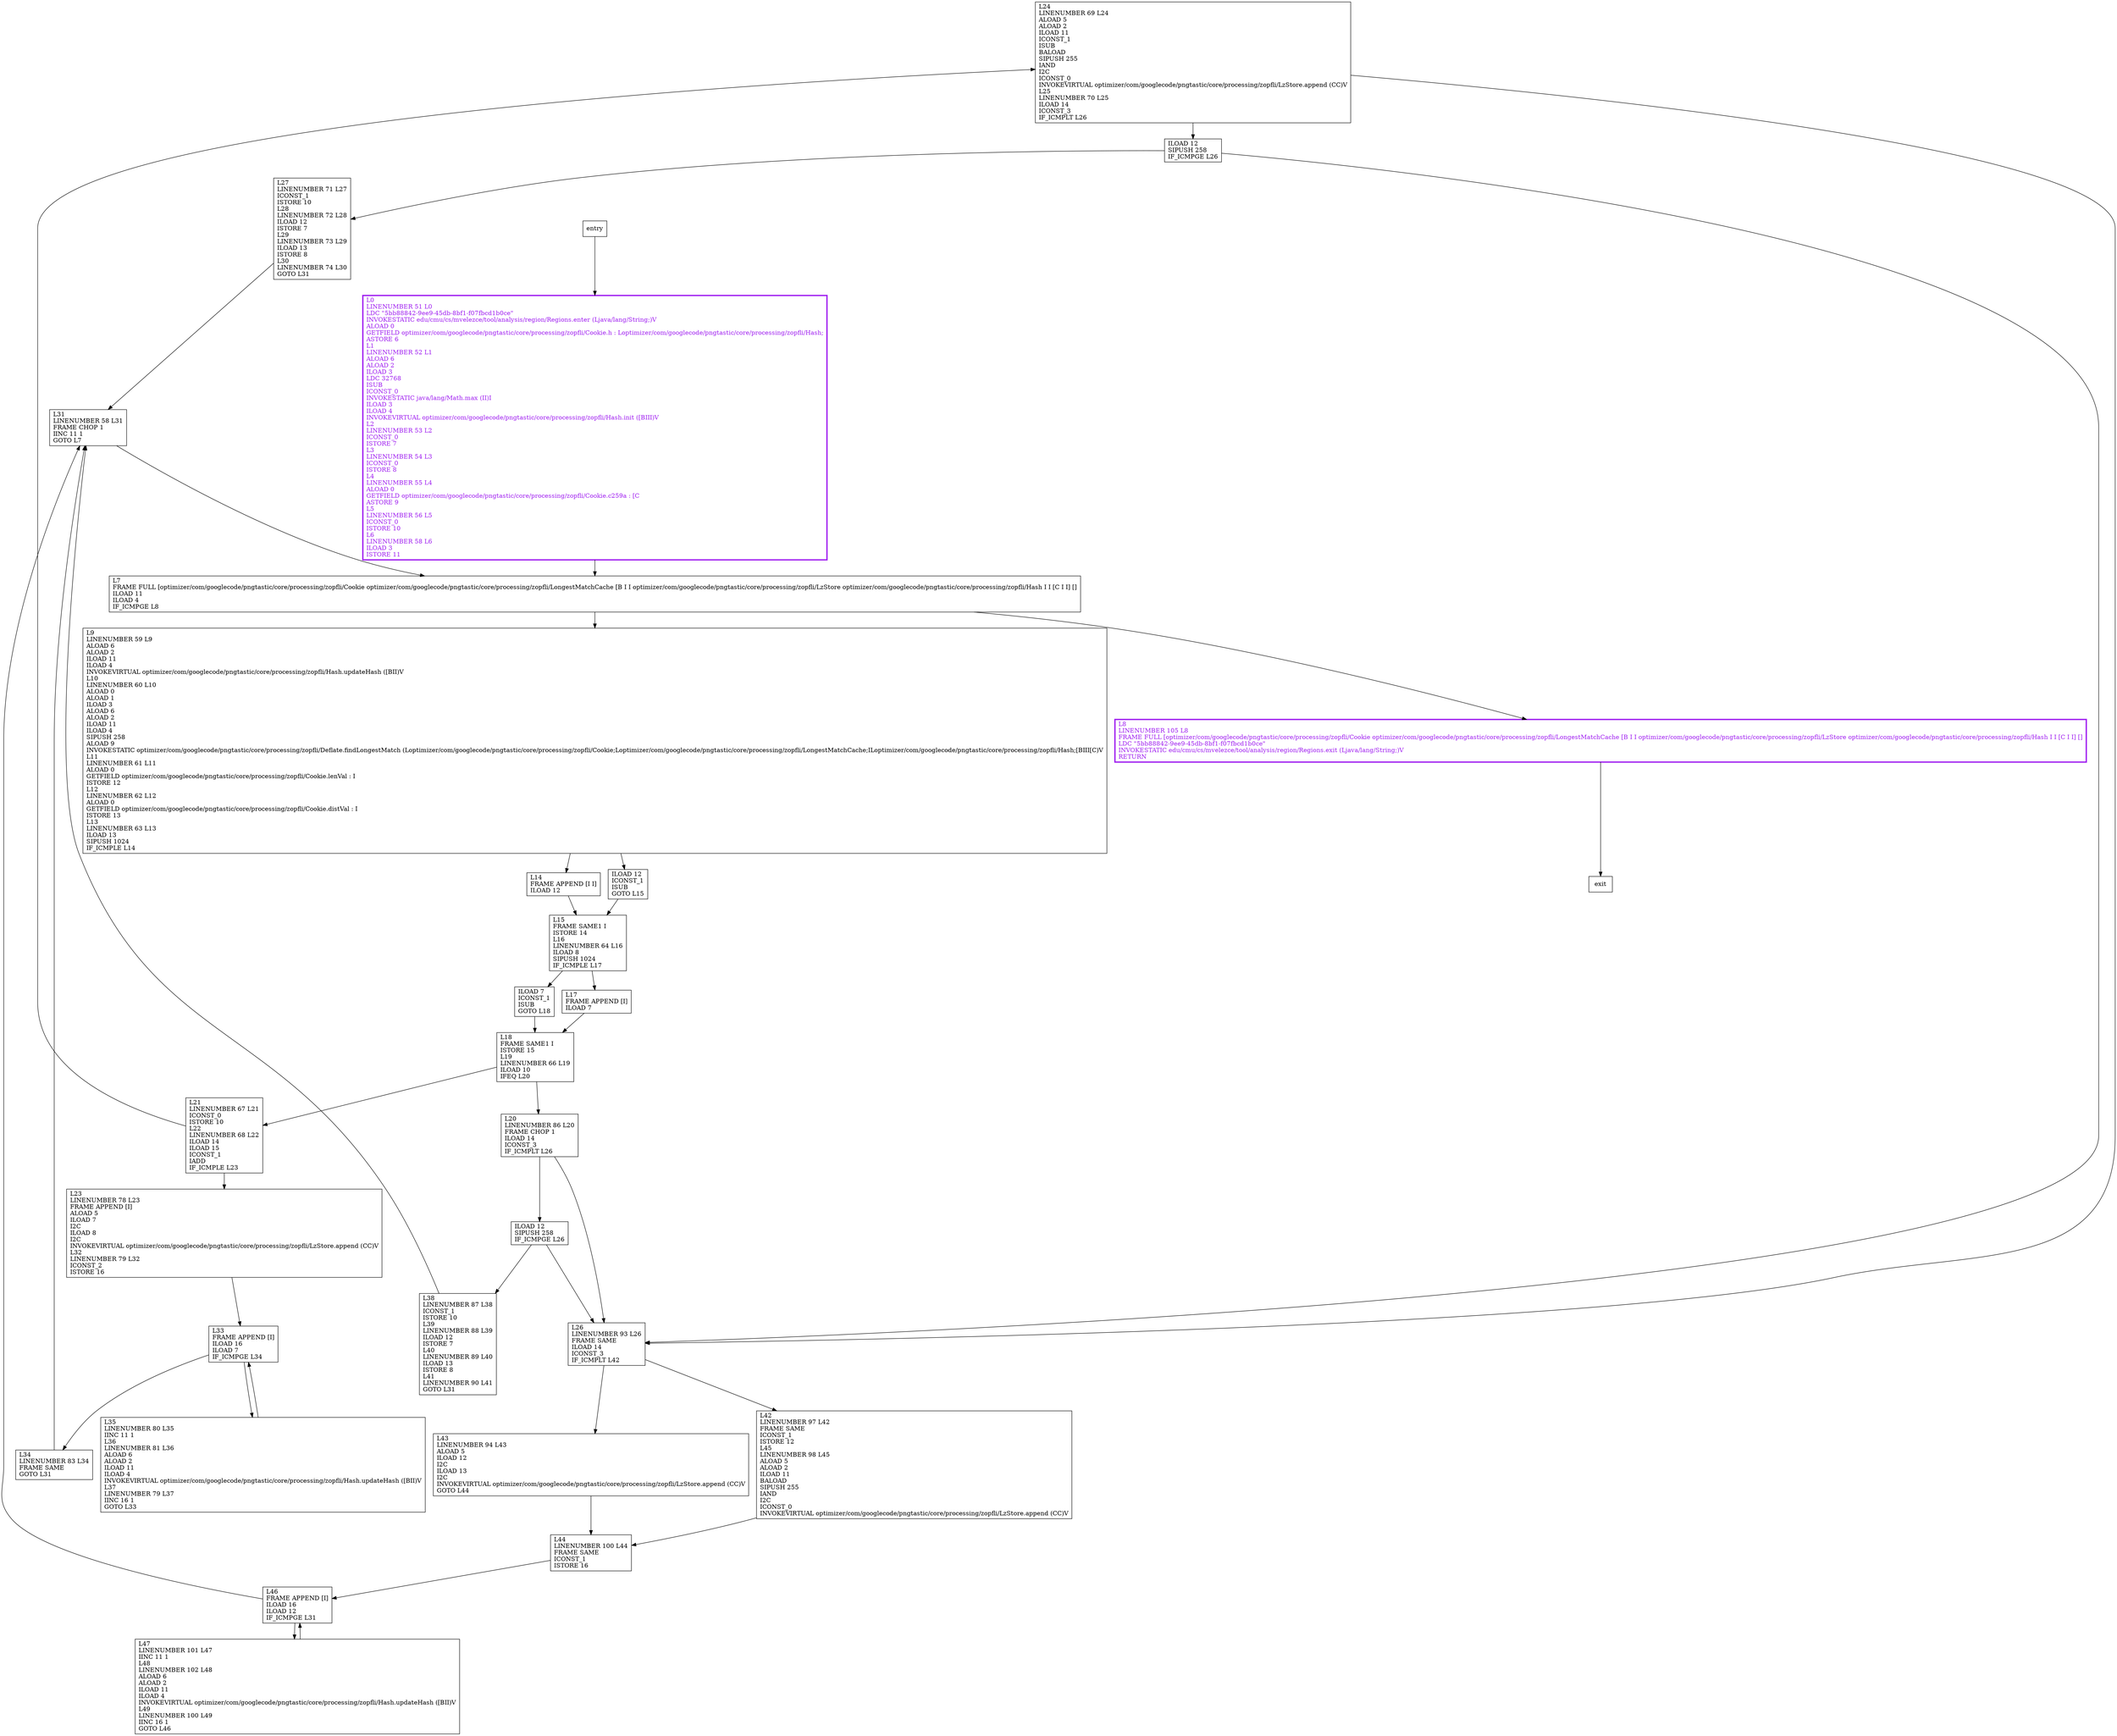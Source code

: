 digraph greedy {
node [shape=record];
70386506 [label="L24\lLINENUMBER 69 L24\lALOAD 5\lALOAD 2\lILOAD 11\lICONST_1\lISUB\lBALOAD\lSIPUSH 255\lIAND\lI2C\lICONST_0\lINVOKEVIRTUAL optimizer/com/googlecode/pngtastic/core/processing/zopfli/LzStore.append (CC)V\lL25\lLINENUMBER 70 L25\lILOAD 14\lICONST_3\lIF_ICMPLT L26\l"];
380216561 [label="L43\lLINENUMBER 94 L43\lALOAD 5\lILOAD 12\lI2C\lILOAD 13\lI2C\lINVOKEVIRTUAL optimizer/com/googlecode/pngtastic/core/processing/zopfli/LzStore.append (CC)V\lGOTO L44\l"];
1893987183 [label="L14\lFRAME APPEND [I I]\lILOAD 12\l"];
2104842259 [label="L27\lLINENUMBER 71 L27\lICONST_1\lISTORE 10\lL28\lLINENUMBER 72 L28\lILOAD 12\lISTORE 7\lL29\lLINENUMBER 73 L29\lILOAD 13\lISTORE 8\lL30\lLINENUMBER 74 L30\lGOTO L31\l"];
1087440001 [label="L33\lFRAME APPEND [I]\lILOAD 16\lILOAD 7\lIF_ICMPGE L34\l"];
9983638 [label="L46\lFRAME APPEND [I]\lILOAD 16\lILOAD 12\lIF_ICMPGE L31\l"];
620412175 [label="L18\lFRAME SAME1 I\lISTORE 15\lL19\lLINENUMBER 66 L19\lILOAD 10\lIFEQ L20\l"];
2084920982 [label="L47\lLINENUMBER 101 L47\lIINC 11 1\lL48\lLINENUMBER 102 L48\lALOAD 6\lALOAD 2\lILOAD 11\lILOAD 4\lINVOKEVIRTUAL optimizer/com/googlecode/pngtastic/core/processing/zopfli/Hash.updateHash ([BII)V\lL49\lLINENUMBER 100 L49\lIINC 16 1\lGOTO L46\l"];
1540219992 [label="L7\lFRAME FULL [optimizer/com/googlecode/pngtastic/core/processing/zopfli/Cookie optimizer/com/googlecode/pngtastic/core/processing/zopfli/LongestMatchCache [B I I optimizer/com/googlecode/pngtastic/core/processing/zopfli/LzStore optimizer/com/googlecode/pngtastic/core/processing/zopfli/Hash I I [C I I] []\lILOAD 11\lILOAD 4\lIF_ICMPGE L8\l"];
723602324 [label="L9\lLINENUMBER 59 L9\lALOAD 6\lALOAD 2\lILOAD 11\lILOAD 4\lINVOKEVIRTUAL optimizer/com/googlecode/pngtastic/core/processing/zopfli/Hash.updateHash ([BII)V\lL10\lLINENUMBER 60 L10\lALOAD 0\lALOAD 1\lILOAD 3\lALOAD 6\lALOAD 2\lILOAD 11\lILOAD 4\lSIPUSH 258\lALOAD 9\lINVOKESTATIC optimizer/com/googlecode/pngtastic/core/processing/zopfli/Deflate.findLongestMatch (Loptimizer/com/googlecode/pngtastic/core/processing/zopfli/Cookie;Loptimizer/com/googlecode/pngtastic/core/processing/zopfli/LongestMatchCache;ILoptimizer/com/googlecode/pngtastic/core/processing/zopfli/Hash;[BIII[C)V\lL11\lLINENUMBER 61 L11\lALOAD 0\lGETFIELD optimizer/com/googlecode/pngtastic/core/processing/zopfli/Cookie.lenVal : I\lISTORE 12\lL12\lLINENUMBER 62 L12\lALOAD 0\lGETFIELD optimizer/com/googlecode/pngtastic/core/processing/zopfli/Cookie.distVal : I\lISTORE 13\lL13\lLINENUMBER 63 L13\lILOAD 13\lSIPUSH 1024\lIF_ICMPLE L14\l"];
101601906 [label="ILOAD 12\lSIPUSH 258\lIF_ICMPGE L26\l"];
1643379640 [label="L21\lLINENUMBER 67 L21\lICONST_0\lISTORE 10\lL22\lLINENUMBER 68 L22\lILOAD 14\lILOAD 15\lICONST_1\lIADD\lIF_ICMPLE L23\l"];
1625111587 [label="ILOAD 12\lSIPUSH 258\lIF_ICMPGE L26\l"];
1968298538 [label="L23\lLINENUMBER 78 L23\lFRAME APPEND [I]\lALOAD 5\lILOAD 7\lI2C\lILOAD 8\lI2C\lINVOKEVIRTUAL optimizer/com/googlecode/pngtastic/core/processing/zopfli/LzStore.append (CC)V\lL32\lLINENUMBER 79 L32\lICONST_2\lISTORE 16\l"];
1840194359 [label="ILOAD 7\lICONST_1\lISUB\lGOTO L18\l"];
1387671967 [label="L38\lLINENUMBER 87 L38\lICONST_1\lISTORE 10\lL39\lLINENUMBER 88 L39\lILOAD 12\lISTORE 7\lL40\lLINENUMBER 89 L40\lILOAD 13\lISTORE 8\lL41\lLINENUMBER 90 L41\lGOTO L31\l"];
1586779822 [label="L42\lLINENUMBER 97 L42\lFRAME SAME\lICONST_1\lISTORE 12\lL45\lLINENUMBER 98 L45\lALOAD 5\lALOAD 2\lILOAD 11\lBALOAD\lSIPUSH 255\lIAND\lI2C\lICONST_0\lINVOKEVIRTUAL optimizer/com/googlecode/pngtastic/core/processing/zopfli/LzStore.append (CC)V\l"];
1706790953 [label="L0\lLINENUMBER 51 L0\lLDC \"5bb88842-9ee9-45db-8bf1-f07fbcd1b0ce\"\lINVOKESTATIC edu/cmu/cs/mvelezce/tool/analysis/region/Regions.enter (Ljava/lang/String;)V\lALOAD 0\lGETFIELD optimizer/com/googlecode/pngtastic/core/processing/zopfli/Cookie.h : Loptimizer/com/googlecode/pngtastic/core/processing/zopfli/Hash;\lASTORE 6\lL1\lLINENUMBER 52 L1\lALOAD 6\lALOAD 2\lILOAD 3\lLDC 32768\lISUB\lICONST_0\lINVOKESTATIC java/lang/Math.max (II)I\lILOAD 3\lILOAD 4\lINVOKEVIRTUAL optimizer/com/googlecode/pngtastic/core/processing/zopfli/Hash.init ([BIII)V\lL2\lLINENUMBER 53 L2\lICONST_0\lISTORE 7\lL3\lLINENUMBER 54 L3\lICONST_0\lISTORE 8\lL4\lLINENUMBER 55 L4\lALOAD 0\lGETFIELD optimizer/com/googlecode/pngtastic/core/processing/zopfli/Cookie.c259a : [C\lASTORE 9\lL5\lLINENUMBER 56 L5\lICONST_0\lISTORE 10\lL6\lLINENUMBER 58 L6\lILOAD 3\lISTORE 11\l"];
389247924 [label="L35\lLINENUMBER 80 L35\lIINC 11 1\lL36\lLINENUMBER 81 L36\lALOAD 6\lALOAD 2\lILOAD 11\lILOAD 4\lINVOKEVIRTUAL optimizer/com/googlecode/pngtastic/core/processing/zopfli/Hash.updateHash ([BII)V\lL37\lLINENUMBER 79 L37\lIINC 16 1\lGOTO L33\l"];
2027837674 [label="L26\lLINENUMBER 93 L26\lFRAME SAME\lILOAD 14\lICONST_3\lIF_ICMPLT L42\l"];
602161799 [label="L15\lFRAME SAME1 I\lISTORE 14\lL16\lLINENUMBER 64 L16\lILOAD 8\lSIPUSH 1024\lIF_ICMPLE L17\l"];
521973283 [label="L44\lLINENUMBER 100 L44\lFRAME SAME\lICONST_1\lISTORE 16\l"];
469643779 [label="L8\lLINENUMBER 105 L8\lFRAME FULL [optimizer/com/googlecode/pngtastic/core/processing/zopfli/Cookie optimizer/com/googlecode/pngtastic/core/processing/zopfli/LongestMatchCache [B I I optimizer/com/googlecode/pngtastic/core/processing/zopfli/LzStore optimizer/com/googlecode/pngtastic/core/processing/zopfli/Hash I I [C I I] []\lLDC \"5bb88842-9ee9-45db-8bf1-f07fbcd1b0ce\"\lINVOKESTATIC edu/cmu/cs/mvelezce/tool/analysis/region/Regions.exit (Ljava/lang/String;)V\lRETURN\l"];
621486957 [label="L20\lLINENUMBER 86 L20\lFRAME CHOP 1\lILOAD 14\lICONST_3\lIF_ICMPLT L26\l"];
1774795940 [label="L31\lLINENUMBER 58 L31\lFRAME CHOP 1\lIINC 11 1\lGOTO L7\l"];
1675239551 [label="L34\lLINENUMBER 83 L34\lFRAME SAME\lGOTO L31\l"];
45666436 [label="L17\lFRAME APPEND [I]\lILOAD 7\l"];
1231036290 [label="ILOAD 12\lICONST_1\lISUB\lGOTO L15\l"];
entry;
exit;
70386506 -> 2027837674;
70386506 -> 101601906;
380216561 -> 521973283;
1893987183 -> 602161799;
2104842259 -> 1774795940;
1087440001 -> 1675239551;
1087440001 -> 389247924;
9983638 -> 1774795940;
9983638 -> 2084920982;
620412175 -> 1643379640;
620412175 -> 621486957;
2084920982 -> 9983638;
1540219992 -> 469643779;
1540219992 -> 723602324;
723602324 -> 1893987183;
723602324 -> 1231036290;
101601906 -> 2104842259;
101601906 -> 2027837674;
1643379640 -> 70386506;
1643379640 -> 1968298538;
1625111587 -> 1387671967;
1625111587 -> 2027837674;
1968298538 -> 1087440001;
1840194359 -> 620412175;
1387671967 -> 1774795940;
1586779822 -> 521973283;
1706790953 -> 1540219992;
389247924 -> 1087440001;
2027837674 -> 1586779822;
2027837674 -> 380216561;
602161799 -> 1840194359;
602161799 -> 45666436;
entry -> 1706790953;
521973283 -> 9983638;
469643779 -> exit;
621486957 -> 1625111587;
621486957 -> 2027837674;
1774795940 -> 1540219992;
1675239551 -> 1774795940;
45666436 -> 620412175;
1231036290 -> 602161799;
469643779[fontcolor="purple", penwidth=3, color="purple"];
1706790953[fontcolor="purple", penwidth=3, color="purple"];
}

